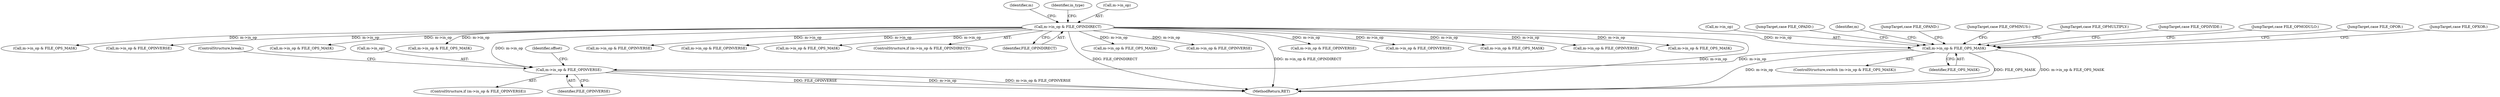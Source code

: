 digraph "0_file_4a284c89d6ef11aca34da65da7d673050a5ea320_4@pointer" {
"1000960" [label="(Call,m->in_op & FILE_OPINVERSE)"];
"1000893" [label="(Call,m->in_op & FILE_OPS_MASK)"];
"1000231" [label="(Call,m->in_op & FILE_OPINDIRECT)"];
"1000948" [label="(JumpTarget,case FILE_OPMODULO:)"];
"1000528" [label="(Call,m->in_op & FILE_OPINVERSE)"];
"1000906" [label="(JumpTarget,case FILE_OPOR:)"];
"1000443" [label="(Call,m->in_op & FILE_OPS_MASK)"];
"1000734" [label="(Call,m->in_op & FILE_OPINVERSE)"];
"1000961" [label="(Call,m->in_op)"];
"1000913" [label="(JumpTarget,case FILE_OPXOR:)"];
"1001132" [label="(Call,m->in_op & FILE_OPS_MASK)"];
"1000964" [label="(Identifier,FILE_OPINVERSE)"];
"1000755" [label="(Call,m->in_op & FILE_OPS_MASK)"];
"1000894" [label="(Call,m->in_op)"];
"1000920" [label="(JumpTarget,case FILE_OPADD:)"];
"1001080" [label="(Call,m->in_op & FILE_OPINVERSE)"];
"1000892" [label="(ControlStructure,switch (m->in_op & FILE_OPS_MASK))"];
"1000962" [label="(Identifier,m)"];
"1001784" [label="(MethodReturn,RET)"];
"1000240" [label="(Identifier,m)"];
"1000893" [label="(Call,m->in_op & FILE_OPS_MASK)"];
"1000899" [label="(JumpTarget,case FILE_OPAND:)"];
"1001013" [label="(Call,m->in_op & FILE_OPS_MASK)"];
"1000966" [label="(Identifier,offset)"];
"1000968" [label="(ControlStructure,break;)"];
"1000897" [label="(Identifier,FILE_OPS_MASK)"];
"1000927" [label="(JumpTarget,case FILE_OPMINUS:)"];
"1000231" [label="(Call,m->in_op & FILE_OPINDIRECT)"];
"1000667" [label="(Call,m->in_op & FILE_OPS_MASK)"];
"1000840" [label="(Call,m->in_op & FILE_OPINVERSE)"];
"1000934" [label="(JumpTarget,case FILE_OPMULTIPLY:)"];
"1001199" [label="(Call,m->in_op & FILE_OPINVERSE)"];
"1000424" [label="(Identifier,in_type)"];
"1000941" [label="(JumpTarget,case FILE_OPDIVIDE:)"];
"1000564" [label="(Call,m->in_op & FILE_OPS_MASK)"];
"1000959" [label="(ControlStructure,if (m->in_op & FILE_OPINVERSE))"];
"1000960" [label="(Call,m->in_op & FILE_OPINVERSE)"];
"1000230" [label="(ControlStructure,if (m->in_op & FILE_OPINDIRECT))"];
"1000235" [label="(Identifier,FILE_OPINDIRECT)"];
"1001220" [label="(Call,m->in_op & FILE_OPS_MASK)"];
"1000631" [label="(Call,m->in_op & FILE_OPINVERSE)"];
"1001305" [label="(Call,m->in_op & FILE_OPINVERSE)"];
"1000232" [label="(Call,m->in_op)"];
"1000960" -> "1000959"  [label="AST: "];
"1000960" -> "1000964"  [label="CFG: "];
"1000961" -> "1000960"  [label="AST: "];
"1000964" -> "1000960"  [label="AST: "];
"1000966" -> "1000960"  [label="CFG: "];
"1000968" -> "1000960"  [label="CFG: "];
"1000960" -> "1001784"  [label="DDG: FILE_OPINVERSE"];
"1000960" -> "1001784"  [label="DDG: m->in_op"];
"1000960" -> "1001784"  [label="DDG: m->in_op & FILE_OPINVERSE"];
"1000893" -> "1000960"  [label="DDG: m->in_op"];
"1000231" -> "1000960"  [label="DDG: m->in_op"];
"1000893" -> "1000892"  [label="AST: "];
"1000893" -> "1000897"  [label="CFG: "];
"1000894" -> "1000893"  [label="AST: "];
"1000897" -> "1000893"  [label="AST: "];
"1000899" -> "1000893"  [label="CFG: "];
"1000906" -> "1000893"  [label="CFG: "];
"1000913" -> "1000893"  [label="CFG: "];
"1000920" -> "1000893"  [label="CFG: "];
"1000927" -> "1000893"  [label="CFG: "];
"1000934" -> "1000893"  [label="CFG: "];
"1000941" -> "1000893"  [label="CFG: "];
"1000948" -> "1000893"  [label="CFG: "];
"1000962" -> "1000893"  [label="CFG: "];
"1000893" -> "1001784"  [label="DDG: FILE_OPS_MASK"];
"1000893" -> "1001784"  [label="DDG: m->in_op & FILE_OPS_MASK"];
"1000893" -> "1001784"  [label="DDG: m->in_op"];
"1000231" -> "1000893"  [label="DDG: m->in_op"];
"1000231" -> "1000230"  [label="AST: "];
"1000231" -> "1000235"  [label="CFG: "];
"1000232" -> "1000231"  [label="AST: "];
"1000235" -> "1000231"  [label="AST: "];
"1000240" -> "1000231"  [label="CFG: "];
"1000424" -> "1000231"  [label="CFG: "];
"1000231" -> "1001784"  [label="DDG: FILE_OPINDIRECT"];
"1000231" -> "1001784"  [label="DDG: m->in_op & FILE_OPINDIRECT"];
"1000231" -> "1001784"  [label="DDG: m->in_op"];
"1000231" -> "1000443"  [label="DDG: m->in_op"];
"1000231" -> "1000528"  [label="DDG: m->in_op"];
"1000231" -> "1000564"  [label="DDG: m->in_op"];
"1000231" -> "1000631"  [label="DDG: m->in_op"];
"1000231" -> "1000667"  [label="DDG: m->in_op"];
"1000231" -> "1000734"  [label="DDG: m->in_op"];
"1000231" -> "1000755"  [label="DDG: m->in_op"];
"1000231" -> "1000840"  [label="DDG: m->in_op"];
"1000231" -> "1001013"  [label="DDG: m->in_op"];
"1000231" -> "1001080"  [label="DDG: m->in_op"];
"1000231" -> "1001132"  [label="DDG: m->in_op"];
"1000231" -> "1001199"  [label="DDG: m->in_op"];
"1000231" -> "1001220"  [label="DDG: m->in_op"];
"1000231" -> "1001305"  [label="DDG: m->in_op"];
}
